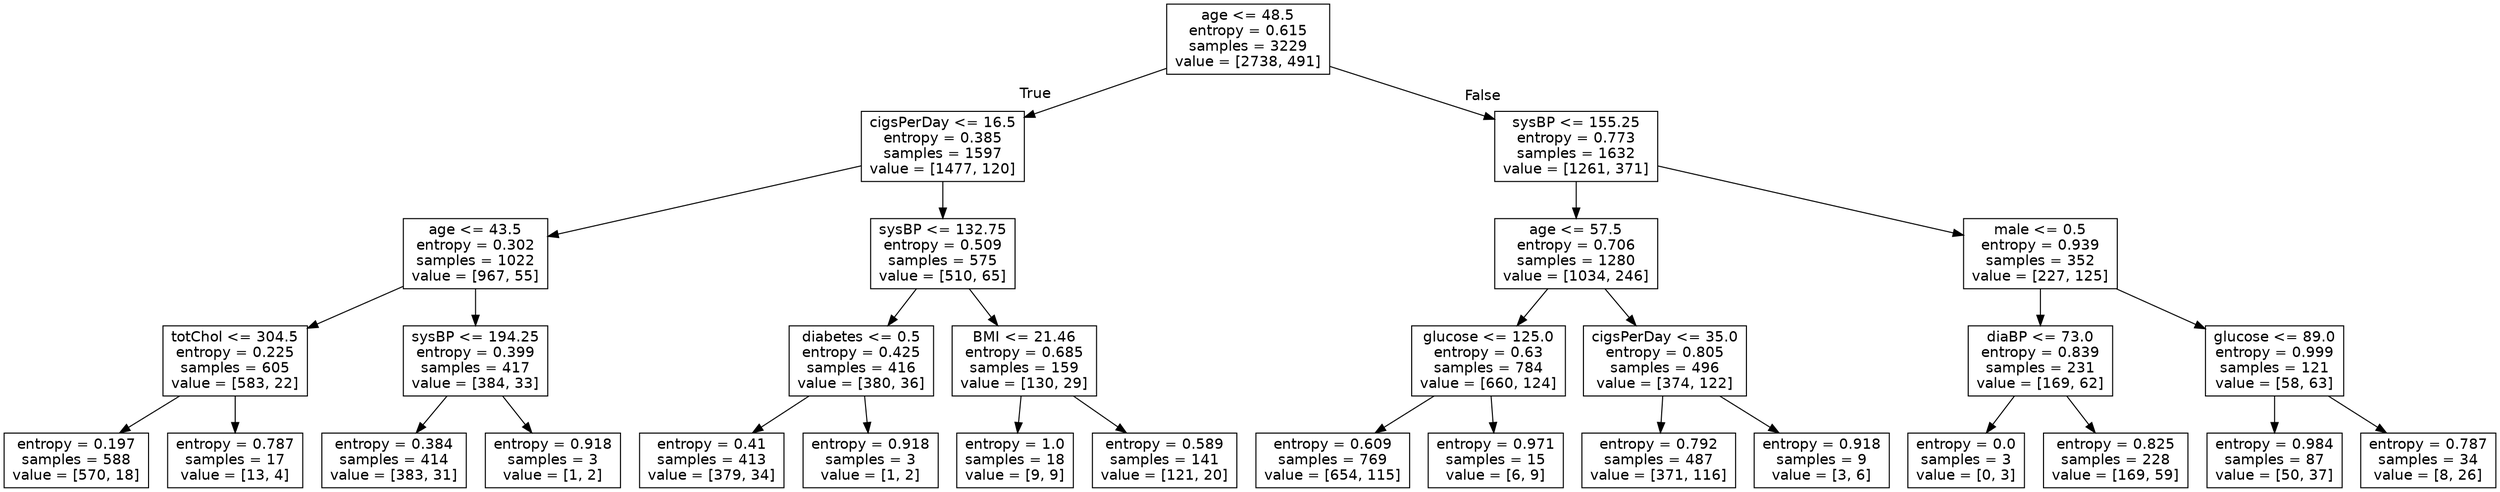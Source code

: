 digraph Tree {
node [shape=box, fontname="helvetica"] ;
edge [fontname="helvetica"] ;
0 [label="age <= 48.5\nentropy = 0.615\nsamples = 3229\nvalue = [2738, 491]"] ;
1 [label="cigsPerDay <= 16.5\nentropy = 0.385\nsamples = 1597\nvalue = [1477, 120]"] ;
0 -> 1 [labeldistance=2.5, labelangle=45, headlabel="True"] ;
2 [label="age <= 43.5\nentropy = 0.302\nsamples = 1022\nvalue = [967, 55]"] ;
1 -> 2 ;
3 [label="totChol <= 304.5\nentropy = 0.225\nsamples = 605\nvalue = [583, 22]"] ;
2 -> 3 ;
4 [label="entropy = 0.197\nsamples = 588\nvalue = [570, 18]"] ;
3 -> 4 ;
5 [label="entropy = 0.787\nsamples = 17\nvalue = [13, 4]"] ;
3 -> 5 ;
6 [label="sysBP <= 194.25\nentropy = 0.399\nsamples = 417\nvalue = [384, 33]"] ;
2 -> 6 ;
7 [label="entropy = 0.384\nsamples = 414\nvalue = [383, 31]"] ;
6 -> 7 ;
8 [label="entropy = 0.918\nsamples = 3\nvalue = [1, 2]"] ;
6 -> 8 ;
9 [label="sysBP <= 132.75\nentropy = 0.509\nsamples = 575\nvalue = [510, 65]"] ;
1 -> 9 ;
10 [label="diabetes <= 0.5\nentropy = 0.425\nsamples = 416\nvalue = [380, 36]"] ;
9 -> 10 ;
11 [label="entropy = 0.41\nsamples = 413\nvalue = [379, 34]"] ;
10 -> 11 ;
12 [label="entropy = 0.918\nsamples = 3\nvalue = [1, 2]"] ;
10 -> 12 ;
13 [label="BMI <= 21.46\nentropy = 0.685\nsamples = 159\nvalue = [130, 29]"] ;
9 -> 13 ;
14 [label="entropy = 1.0\nsamples = 18\nvalue = [9, 9]"] ;
13 -> 14 ;
15 [label="entropy = 0.589\nsamples = 141\nvalue = [121, 20]"] ;
13 -> 15 ;
16 [label="sysBP <= 155.25\nentropy = 0.773\nsamples = 1632\nvalue = [1261, 371]"] ;
0 -> 16 [labeldistance=2.5, labelangle=-45, headlabel="False"] ;
17 [label="age <= 57.5\nentropy = 0.706\nsamples = 1280\nvalue = [1034, 246]"] ;
16 -> 17 ;
18 [label="glucose <= 125.0\nentropy = 0.63\nsamples = 784\nvalue = [660, 124]"] ;
17 -> 18 ;
19 [label="entropy = 0.609\nsamples = 769\nvalue = [654, 115]"] ;
18 -> 19 ;
20 [label="entropy = 0.971\nsamples = 15\nvalue = [6, 9]"] ;
18 -> 20 ;
21 [label="cigsPerDay <= 35.0\nentropy = 0.805\nsamples = 496\nvalue = [374, 122]"] ;
17 -> 21 ;
22 [label="entropy = 0.792\nsamples = 487\nvalue = [371, 116]"] ;
21 -> 22 ;
23 [label="entropy = 0.918\nsamples = 9\nvalue = [3, 6]"] ;
21 -> 23 ;
24 [label="male <= 0.5\nentropy = 0.939\nsamples = 352\nvalue = [227, 125]"] ;
16 -> 24 ;
25 [label="diaBP <= 73.0\nentropy = 0.839\nsamples = 231\nvalue = [169, 62]"] ;
24 -> 25 ;
26 [label="entropy = 0.0\nsamples = 3\nvalue = [0, 3]"] ;
25 -> 26 ;
27 [label="entropy = 0.825\nsamples = 228\nvalue = [169, 59]"] ;
25 -> 27 ;
28 [label="glucose <= 89.0\nentropy = 0.999\nsamples = 121\nvalue = [58, 63]"] ;
24 -> 28 ;
29 [label="entropy = 0.984\nsamples = 87\nvalue = [50, 37]"] ;
28 -> 29 ;
30 [label="entropy = 0.787\nsamples = 34\nvalue = [8, 26]"] ;
28 -> 30 ;
}